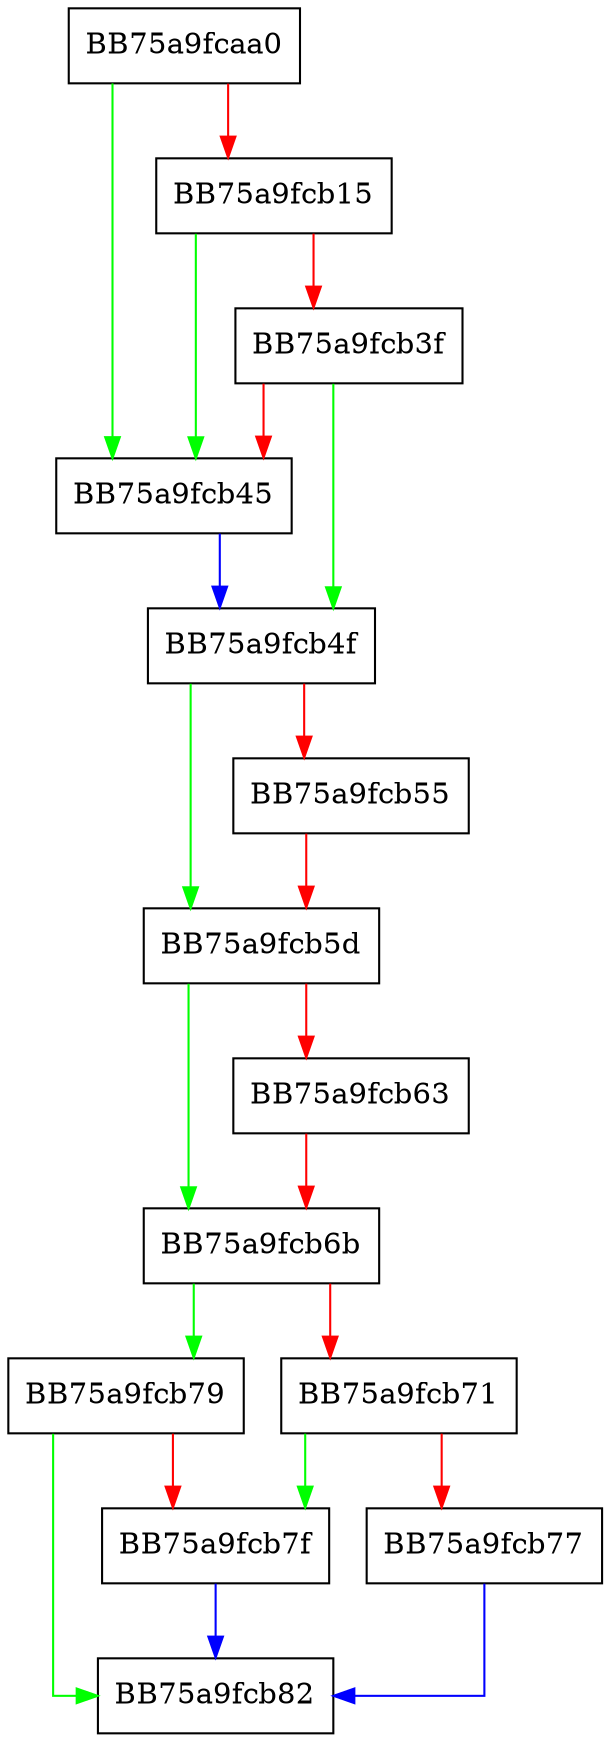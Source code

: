 digraph do_get {
  node [shape="box"];
  graph [splines=ortho];
  BB75a9fcaa0 -> BB75a9fcb45 [color="green"];
  BB75a9fcaa0 -> BB75a9fcb15 [color="red"];
  BB75a9fcb15 -> BB75a9fcb45 [color="green"];
  BB75a9fcb15 -> BB75a9fcb3f [color="red"];
  BB75a9fcb3f -> BB75a9fcb4f [color="green"];
  BB75a9fcb3f -> BB75a9fcb45 [color="red"];
  BB75a9fcb45 -> BB75a9fcb4f [color="blue"];
  BB75a9fcb4f -> BB75a9fcb5d [color="green"];
  BB75a9fcb4f -> BB75a9fcb55 [color="red"];
  BB75a9fcb55 -> BB75a9fcb5d [color="red"];
  BB75a9fcb5d -> BB75a9fcb6b [color="green"];
  BB75a9fcb5d -> BB75a9fcb63 [color="red"];
  BB75a9fcb63 -> BB75a9fcb6b [color="red"];
  BB75a9fcb6b -> BB75a9fcb79 [color="green"];
  BB75a9fcb6b -> BB75a9fcb71 [color="red"];
  BB75a9fcb71 -> BB75a9fcb7f [color="green"];
  BB75a9fcb71 -> BB75a9fcb77 [color="red"];
  BB75a9fcb77 -> BB75a9fcb82 [color="blue"];
  BB75a9fcb79 -> BB75a9fcb82 [color="green"];
  BB75a9fcb79 -> BB75a9fcb7f [color="red"];
  BB75a9fcb7f -> BB75a9fcb82 [color="blue"];
}
